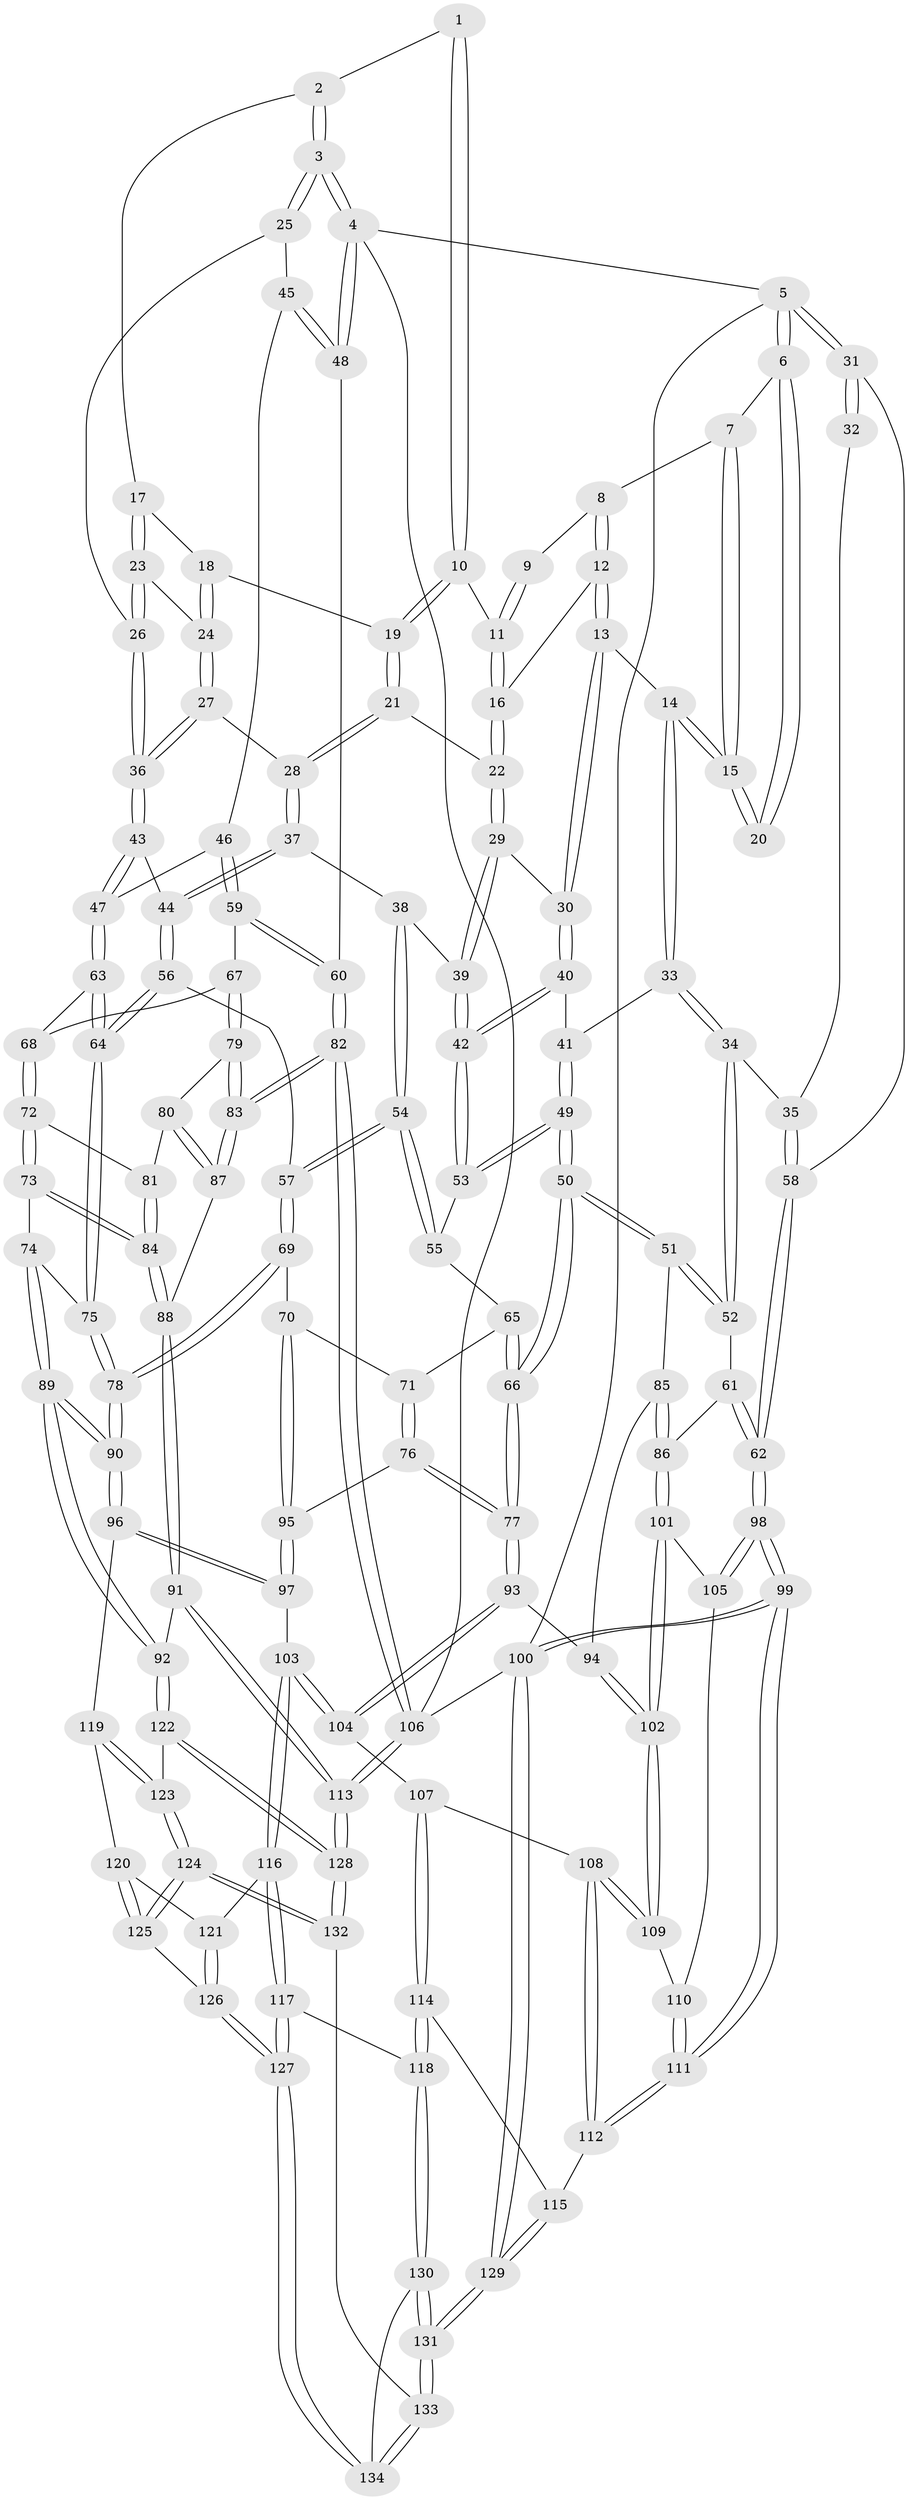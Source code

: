 // coarse degree distribution, {2: 0.08955223880597014, 5: 0.1044776119402985, 3: 0.5522388059701493, 4: 0.23880597014925373, 6: 0.014925373134328358}
// Generated by graph-tools (version 1.1) at 2025/54/03/04/25 22:54:37]
// undirected, 134 vertices, 332 edges
graph export_dot {
  node [color=gray90,style=filled];
  1 [pos="+0.518346240694294+0"];
  2 [pos="+0.7521818603626955+0"];
  3 [pos="+1+0"];
  4 [pos="+1+0"];
  5 [pos="+0+0"];
  6 [pos="+0+0"];
  7 [pos="+0.3124888855841677+0"];
  8 [pos="+0.3955427758126535+0"];
  9 [pos="+0.4258328784952239+0"];
  10 [pos="+0.5436807159922185+0.10094351696719733"];
  11 [pos="+0.5002113979742739+0.11653478780263643"];
  12 [pos="+0.37363591515074845+0.12725993565431173"];
  13 [pos="+0.368581360569779+0.1342902721095526"];
  14 [pos="+0.19223059379431182+0.1934391226785213"];
  15 [pos="+0.15210775339537422+0.13517610967955218"];
  16 [pos="+0.4649610459217168+0.1582767405500952"];
  17 [pos="+0.7422548793376688+0"];
  18 [pos="+0.6957665001392033+0.04240209879553059"];
  19 [pos="+0.566742777759616+0.13869091574666265"];
  20 [pos="+0.14873297717929737+0.13437878976069037"];
  21 [pos="+0.5581307334942864+0.21298585330001985"];
  22 [pos="+0.5257096881877361+0.20719963035781974"];
  23 [pos="+0.78874523895637+0.13046843067400765"];
  24 [pos="+0.6271715489470694+0.21754754617273944"];
  25 [pos="+0.8475056994898186+0.23369402813333928"];
  26 [pos="+0.8360608593746779+0.23070665360487225"];
  27 [pos="+0.6042436427405281+0.25299008763155906"];
  28 [pos="+0.6022478275551608+0.25323631178346306"];
  29 [pos="+0.4249991937695575+0.27790975961912423"];
  30 [pos="+0.38721301012428183+0.26625725516791315"];
  31 [pos="+0+0.08078696512954917"];
  32 [pos="+0.030113012941042717+0.13512307081878308"];
  33 [pos="+0.1895521218907491+0.25947755997365207"];
  34 [pos="+0.13386331189567038+0.331522229574725"];
  35 [pos="+0.07677339573605618+0.3280791646549447"];
  36 [pos="+0.737636616767332+0.2999356021117155"];
  37 [pos="+0.5680751681791638+0.31781525590593024"];
  38 [pos="+0.5427260737254991+0.3436015946812732"];
  39 [pos="+0.469744947306941+0.33649916099840294"];
  40 [pos="+0.34447391207726263+0.303098272505208"];
  41 [pos="+0.31172198028745673+0.3143370992728433"];
  42 [pos="+0.4186720140359881+0.40099076682939533"];
  43 [pos="+0.7345901449597574+0.359776665309623"];
  44 [pos="+0.665151019658531+0.4162616264042416"];
  45 [pos="+0.8535360624059835+0.23811128434006668"];
  46 [pos="+0.9060055744907655+0.37319476791759243"];
  47 [pos="+0.7879965587418916+0.4324673044128148"];
  48 [pos="+1+0.2554332411020765"];
  49 [pos="+0.3072649612569579+0.4308440982151296"];
  50 [pos="+0.2696725312152613+0.4906682289501721"];
  51 [pos="+0.21544351802070977+0.4829405909694065"];
  52 [pos="+0.16750946918661627+0.44619922140942736"];
  53 [pos="+0.4185139405019028+0.4017885517104739"];
  54 [pos="+0.5451459302659536+0.44723216053855225"];
  55 [pos="+0.4425528302846282+0.44368956523600656"];
  56 [pos="+0.6548568694694049+0.4368442875435859"];
  57 [pos="+0.5541766729242003+0.45952521145411124"];
  58 [pos="+0+0.34921367230802514"];
  59 [pos="+0.9613141008045692+0.4180199713632702"];
  60 [pos="+1+0.4515294849581041"];
  61 [pos="+0.0600457899417106+0.5033395461157683"];
  62 [pos="+0+0.4772617805699264"];
  63 [pos="+0.7887369650637112+0.447498769993123"];
  64 [pos="+0.6930848011262607+0.5066293283959313"];
  65 [pos="+0.4368711749040471+0.4565946752235089"];
  66 [pos="+0.2964498576067102+0.5196815946223164"];
  67 [pos="+0.8826196385891846+0.49125151167291026"];
  68 [pos="+0.7918840815252576+0.452180064517094"];
  69 [pos="+0.552856729058402+0.5390693676071706"];
  70 [pos="+0.5076119765055505+0.5471981109931754"];
  71 [pos="+0.44100524263231666+0.49960347167539837"];
  72 [pos="+0.7938992436178608+0.5265063624781666"];
  73 [pos="+0.7579150581686651+0.5562931904385663"];
  74 [pos="+0.702896689668551+0.5409551960819823"];
  75 [pos="+0.6909025429813019+0.5224912395356702"];
  76 [pos="+0.37278820740323904+0.5753356535745804"];
  77 [pos="+0.32653775465475016+0.5733905643748567"];
  78 [pos="+0.5684843622633456+0.5573474790021489"];
  79 [pos="+0.8815614592234826+0.5070387772921883"];
  80 [pos="+0.8630705008960265+0.5484118279011667"];
  81 [pos="+0.8194443866871565+0.5400538064956542"];
  82 [pos="+1+0.6834028443962612"];
  83 [pos="+1+0.6828862044089635"];
  84 [pos="+0.7891253022450512+0.6370641774448126"];
  85 [pos="+0.21329973676324446+0.48728704505384557"];
  86 [pos="+0.09204448555301399+0.6071918044187374"];
  87 [pos="+0.8960794893675591+0.6668163421216936"];
  88 [pos="+0.8043218731345155+0.7006584212873131"];
  89 [pos="+0.6627558542037064+0.7399668227346611"];
  90 [pos="+0.600591683578483+0.713701768109001"];
  91 [pos="+0.774073796894046+0.7263543126800622"];
  92 [pos="+0.6649398487396612+0.7416167442442927"];
  93 [pos="+0.309298544169112+0.631707911630175"];
  94 [pos="+0.18037141438442236+0.6121334417078326"];
  95 [pos="+0.4328802588983207+0.5987250245309036"];
  96 [pos="+0.55521634904025+0.7220475991995533"];
  97 [pos="+0.46622166816109445+0.6724209034900601"];
  98 [pos="+0+0.6265306744827264"];
  99 [pos="+0+1"];
  100 [pos="+0+1"];
  101 [pos="+0.09049661581669532+0.6273492916520468"];
  102 [pos="+0.13962654835626348+0.6655002589222324"];
  103 [pos="+0.31965480890852865+0.7296254055949436"];
  104 [pos="+0.30028930519354163+0.7143558596814128"];
  105 [pos="+0+0.6464517086358048"];
  106 [pos="+1+1"];
  107 [pos="+0.2302788510896554+0.7319625001164386"];
  108 [pos="+0.18838796055499757+0.7232977997555923"];
  109 [pos="+0.15333149358329942+0.7002998155116855"];
  110 [pos="+0.07594586937396133+0.749007236208112"];
  111 [pos="+0+0.8732546925366742"];
  112 [pos="+0.11369326727145167+0.8689466094928624"];
  113 [pos="+1+1"];
  114 [pos="+0.2164681751423427+0.8798369461299863"];
  115 [pos="+0.16991182430899812+0.8916431463997164"];
  116 [pos="+0.36004451242617846+0.8011291697865228"];
  117 [pos="+0.2933826331622617+0.8843252992232012"];
  118 [pos="+0.27287436865391235+0.9019770737935243"];
  119 [pos="+0.49948457658659773+0.7755632432728436"];
  120 [pos="+0.47626899332660727+0.7940338941195366"];
  121 [pos="+0.3772305936415168+0.8083913481717919"];
  122 [pos="+0.6530380962826661+0.893503716782005"];
  123 [pos="+0.5661944024273463+0.9225789321401248"];
  124 [pos="+0.5406196595064641+0.9340243777950152"];
  125 [pos="+0.4951926931358992+0.9043466159081671"];
  126 [pos="+0.4151258305166089+0.9164521067966905"];
  127 [pos="+0.406270038171875+0.9333928084500069"];
  128 [pos="+0.9912556483576441+1"];
  129 [pos="+0.1653011829137854+1"];
  130 [pos="+0.27597374341196995+0.9150771124974859"];
  131 [pos="+0.2173396910722175+1"];
  132 [pos="+0.44240012542240736+1"];
  133 [pos="+0.42478024208374315+1"];
  134 [pos="+0.3941120587914896+0.9767813280979053"];
  1 -- 2;
  1 -- 10;
  1 -- 10;
  2 -- 3;
  2 -- 3;
  2 -- 17;
  3 -- 4;
  3 -- 4;
  3 -- 25;
  3 -- 25;
  4 -- 5;
  4 -- 48;
  4 -- 48;
  4 -- 106;
  5 -- 6;
  5 -- 6;
  5 -- 31;
  5 -- 31;
  5 -- 100;
  6 -- 7;
  6 -- 20;
  6 -- 20;
  7 -- 8;
  7 -- 15;
  7 -- 15;
  8 -- 9;
  8 -- 12;
  8 -- 12;
  9 -- 11;
  9 -- 11;
  10 -- 11;
  10 -- 19;
  10 -- 19;
  11 -- 16;
  11 -- 16;
  12 -- 13;
  12 -- 13;
  12 -- 16;
  13 -- 14;
  13 -- 30;
  13 -- 30;
  14 -- 15;
  14 -- 15;
  14 -- 33;
  14 -- 33;
  15 -- 20;
  15 -- 20;
  16 -- 22;
  16 -- 22;
  17 -- 18;
  17 -- 23;
  17 -- 23;
  18 -- 19;
  18 -- 24;
  18 -- 24;
  19 -- 21;
  19 -- 21;
  21 -- 22;
  21 -- 28;
  21 -- 28;
  22 -- 29;
  22 -- 29;
  23 -- 24;
  23 -- 26;
  23 -- 26;
  24 -- 27;
  24 -- 27;
  25 -- 26;
  25 -- 45;
  26 -- 36;
  26 -- 36;
  27 -- 28;
  27 -- 36;
  27 -- 36;
  28 -- 37;
  28 -- 37;
  29 -- 30;
  29 -- 39;
  29 -- 39;
  30 -- 40;
  30 -- 40;
  31 -- 32;
  31 -- 32;
  31 -- 58;
  32 -- 35;
  33 -- 34;
  33 -- 34;
  33 -- 41;
  34 -- 35;
  34 -- 52;
  34 -- 52;
  35 -- 58;
  35 -- 58;
  36 -- 43;
  36 -- 43;
  37 -- 38;
  37 -- 44;
  37 -- 44;
  38 -- 39;
  38 -- 54;
  38 -- 54;
  39 -- 42;
  39 -- 42;
  40 -- 41;
  40 -- 42;
  40 -- 42;
  41 -- 49;
  41 -- 49;
  42 -- 53;
  42 -- 53;
  43 -- 44;
  43 -- 47;
  43 -- 47;
  44 -- 56;
  44 -- 56;
  45 -- 46;
  45 -- 48;
  45 -- 48;
  46 -- 47;
  46 -- 59;
  46 -- 59;
  47 -- 63;
  47 -- 63;
  48 -- 60;
  49 -- 50;
  49 -- 50;
  49 -- 53;
  49 -- 53;
  50 -- 51;
  50 -- 51;
  50 -- 66;
  50 -- 66;
  51 -- 52;
  51 -- 52;
  51 -- 85;
  52 -- 61;
  53 -- 55;
  54 -- 55;
  54 -- 55;
  54 -- 57;
  54 -- 57;
  55 -- 65;
  56 -- 57;
  56 -- 64;
  56 -- 64;
  57 -- 69;
  57 -- 69;
  58 -- 62;
  58 -- 62;
  59 -- 60;
  59 -- 60;
  59 -- 67;
  60 -- 82;
  60 -- 82;
  61 -- 62;
  61 -- 62;
  61 -- 86;
  62 -- 98;
  62 -- 98;
  63 -- 64;
  63 -- 64;
  63 -- 68;
  64 -- 75;
  64 -- 75;
  65 -- 66;
  65 -- 66;
  65 -- 71;
  66 -- 77;
  66 -- 77;
  67 -- 68;
  67 -- 79;
  67 -- 79;
  68 -- 72;
  68 -- 72;
  69 -- 70;
  69 -- 78;
  69 -- 78;
  70 -- 71;
  70 -- 95;
  70 -- 95;
  71 -- 76;
  71 -- 76;
  72 -- 73;
  72 -- 73;
  72 -- 81;
  73 -- 74;
  73 -- 84;
  73 -- 84;
  74 -- 75;
  74 -- 89;
  74 -- 89;
  75 -- 78;
  75 -- 78;
  76 -- 77;
  76 -- 77;
  76 -- 95;
  77 -- 93;
  77 -- 93;
  78 -- 90;
  78 -- 90;
  79 -- 80;
  79 -- 83;
  79 -- 83;
  80 -- 81;
  80 -- 87;
  80 -- 87;
  81 -- 84;
  81 -- 84;
  82 -- 83;
  82 -- 83;
  82 -- 106;
  82 -- 106;
  83 -- 87;
  83 -- 87;
  84 -- 88;
  84 -- 88;
  85 -- 86;
  85 -- 86;
  85 -- 94;
  86 -- 101;
  86 -- 101;
  87 -- 88;
  88 -- 91;
  88 -- 91;
  89 -- 90;
  89 -- 90;
  89 -- 92;
  89 -- 92;
  90 -- 96;
  90 -- 96;
  91 -- 92;
  91 -- 113;
  91 -- 113;
  92 -- 122;
  92 -- 122;
  93 -- 94;
  93 -- 104;
  93 -- 104;
  94 -- 102;
  94 -- 102;
  95 -- 97;
  95 -- 97;
  96 -- 97;
  96 -- 97;
  96 -- 119;
  97 -- 103;
  98 -- 99;
  98 -- 99;
  98 -- 105;
  98 -- 105;
  99 -- 100;
  99 -- 100;
  99 -- 111;
  99 -- 111;
  100 -- 129;
  100 -- 129;
  100 -- 106;
  101 -- 102;
  101 -- 102;
  101 -- 105;
  102 -- 109;
  102 -- 109;
  103 -- 104;
  103 -- 104;
  103 -- 116;
  103 -- 116;
  104 -- 107;
  105 -- 110;
  106 -- 113;
  106 -- 113;
  107 -- 108;
  107 -- 114;
  107 -- 114;
  108 -- 109;
  108 -- 109;
  108 -- 112;
  108 -- 112;
  109 -- 110;
  110 -- 111;
  110 -- 111;
  111 -- 112;
  111 -- 112;
  112 -- 115;
  113 -- 128;
  113 -- 128;
  114 -- 115;
  114 -- 118;
  114 -- 118;
  115 -- 129;
  115 -- 129;
  116 -- 117;
  116 -- 117;
  116 -- 121;
  117 -- 118;
  117 -- 127;
  117 -- 127;
  118 -- 130;
  118 -- 130;
  119 -- 120;
  119 -- 123;
  119 -- 123;
  120 -- 121;
  120 -- 125;
  120 -- 125;
  121 -- 126;
  121 -- 126;
  122 -- 123;
  122 -- 128;
  122 -- 128;
  123 -- 124;
  123 -- 124;
  124 -- 125;
  124 -- 125;
  124 -- 132;
  124 -- 132;
  125 -- 126;
  126 -- 127;
  126 -- 127;
  127 -- 134;
  127 -- 134;
  128 -- 132;
  128 -- 132;
  129 -- 131;
  129 -- 131;
  130 -- 131;
  130 -- 131;
  130 -- 134;
  131 -- 133;
  131 -- 133;
  132 -- 133;
  133 -- 134;
  133 -- 134;
}
